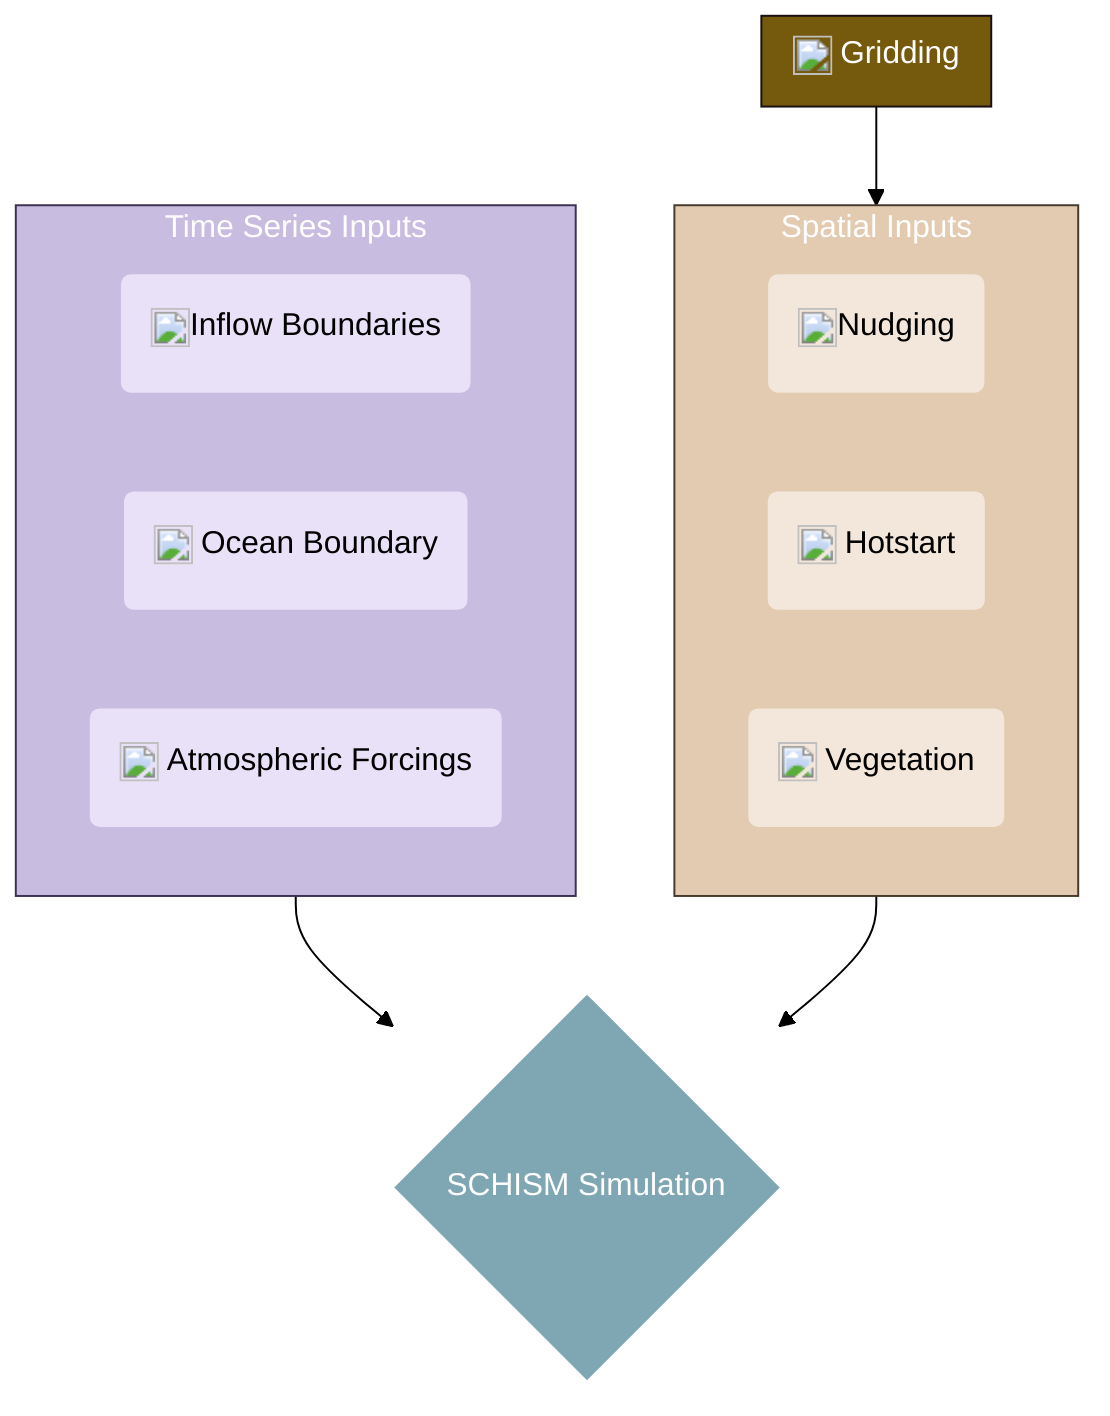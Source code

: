 ---
config:
  look: classic
  theme: base
---
%%{
    init: {
        'theme': 'base',
        'themeVariables': {
        'primaryColor': '#fff',
        'primaryTextColor': '#000',
        'primaryBorderColor': '#002570',
        'lineColor': '#000',
        'secondaryColor': '#d1d1d1',
        'tertiaryColor': '#fff'
        }
    }
}%%

flowchart TD
    
    %% Gridding -------------------------------------------------------------------------
    subgraph mesh [<span style='display: inline-flex; align-items: center; color:white'><img src='https://api.iconify.design/mdi:cursor-default-click-outline.svg?color=white' width='20' height='20' style='margin-right: 4px;' /> Gridding</span>]
    end
    %% Style
    style mesh fill:#75590d, stroke:#1a0f13, color:#FFFFFF
    click mesh "https://cadwrdeltamodeling.github.io/BayDeltaSCHISM/topics/mesh.html" _blank

    %% Time Series Inputs -------------------------------------------------------------------------
    subgraph bd [Time Series Inputs]
        time_ins(<span style='display: inline-flex; align-items: center;'><img src='https://api.iconify.design/mdi:cursor-default-click-outline.svg' width='20' height='20' /> Inflow Boundaries</span>)
        ocean_in(<span style='display: inline-flex; align-items: center;'><img src='https://api.iconify.design/mdi:cursor-default-click-outline.svg' width='20' height='20' style='margin-right: 4px;' /> Ocean Boundary</span>)
        atmos_in(<span style='display: inline-flex; align-items: center;'><img src='https://api.iconify.design/mdi:cursor-default-click-outline.svg' width='20' height='20' style='margin-right: 4px;' /> Atmospheric Forcings</span>)
    end
    %% Style
    style bd fill:#c8bce0, stroke:#3e3254, color:#FFFFFF
    style time_ins fill:#e9e1f7, stroke:None
    style ocean_in fill:#e9e1f7, stroke:None
    style atmos_in fill:#e9e1f7, stroke:None
    click time_ins "https://cadwrdeltamodeling.github.io/BayDeltaSCHISM/topics/flow_boundary.html" _blank
    click ocean_in "https://cadwrdeltamodeling.github.io/BayDeltaSCHISM/topics/ocean.html" _blank
    click atmos_in "https://cadwrdeltamodeling.github.io/BayDeltaSCHISM/topics/atmospheric.html" _blank

    %% Spatial Inputs -------------------------------------------------------------------------
    subgraph si [Spatial Inputs]
        nudge(<span style='display: inline-flex; align-items: center;'><img src='https://api.iconify.design/mdi:cursor-default-click-outline.svg' width='20' height='20' /> Nudging</span>)
        hotstart(<span style='display: inline-flex; align-items: center;'><img src='https://api.iconify.design/mdi:cursor-default-click-outline.svg' width='20' height='20' style='margin-right: 4px;' /> Hotstart</span>)
        veg(<span style='display: inline-flex; align-items: center;'><img src='https://api.iconify.design/mdi:cursor-default-click-outline.svg' width='20' height='20' style='margin-right: 4px;' /> Vegetation</span>)
    end
    %% Style
    style si fill:#e3cbb1, stroke:#473a2c, color:#FFFFFF
    style nudge fill:#f2e7da, stroke:None
    style hotstart fill:#f2e7da, stroke:None
    style veg fill:#f2e7da, stroke:None
    click nudge "https://cadwrdeltamodeling.github.io/BayDeltaSCHISM/topics/nudging.html" _blank
    click hotstart "https://cadwrdeltamodeling.github.io/BayDeltaSCHISM/topics/hotstart.html" _blank
    click veg "https://cadwrdeltamodeling.github.io/BayDeltaSCHISM/topics/vegetation.html" _blank


    %% SCHISM -------------------------------------------------------------------------
    schism{SCHISM Simulation}
    style schism fill:#7fa6b3, stroke:None, color:#FFFFFF


    %% Connections -------------------------------------------------------------------------
    mesh --> si
    bd --> schism
    si --> schism
    
%% dms_mermaid\diagrams> mmdc -i .\bds_general_map.mmd -o ../docsrc/svg/bdschism_general.svg